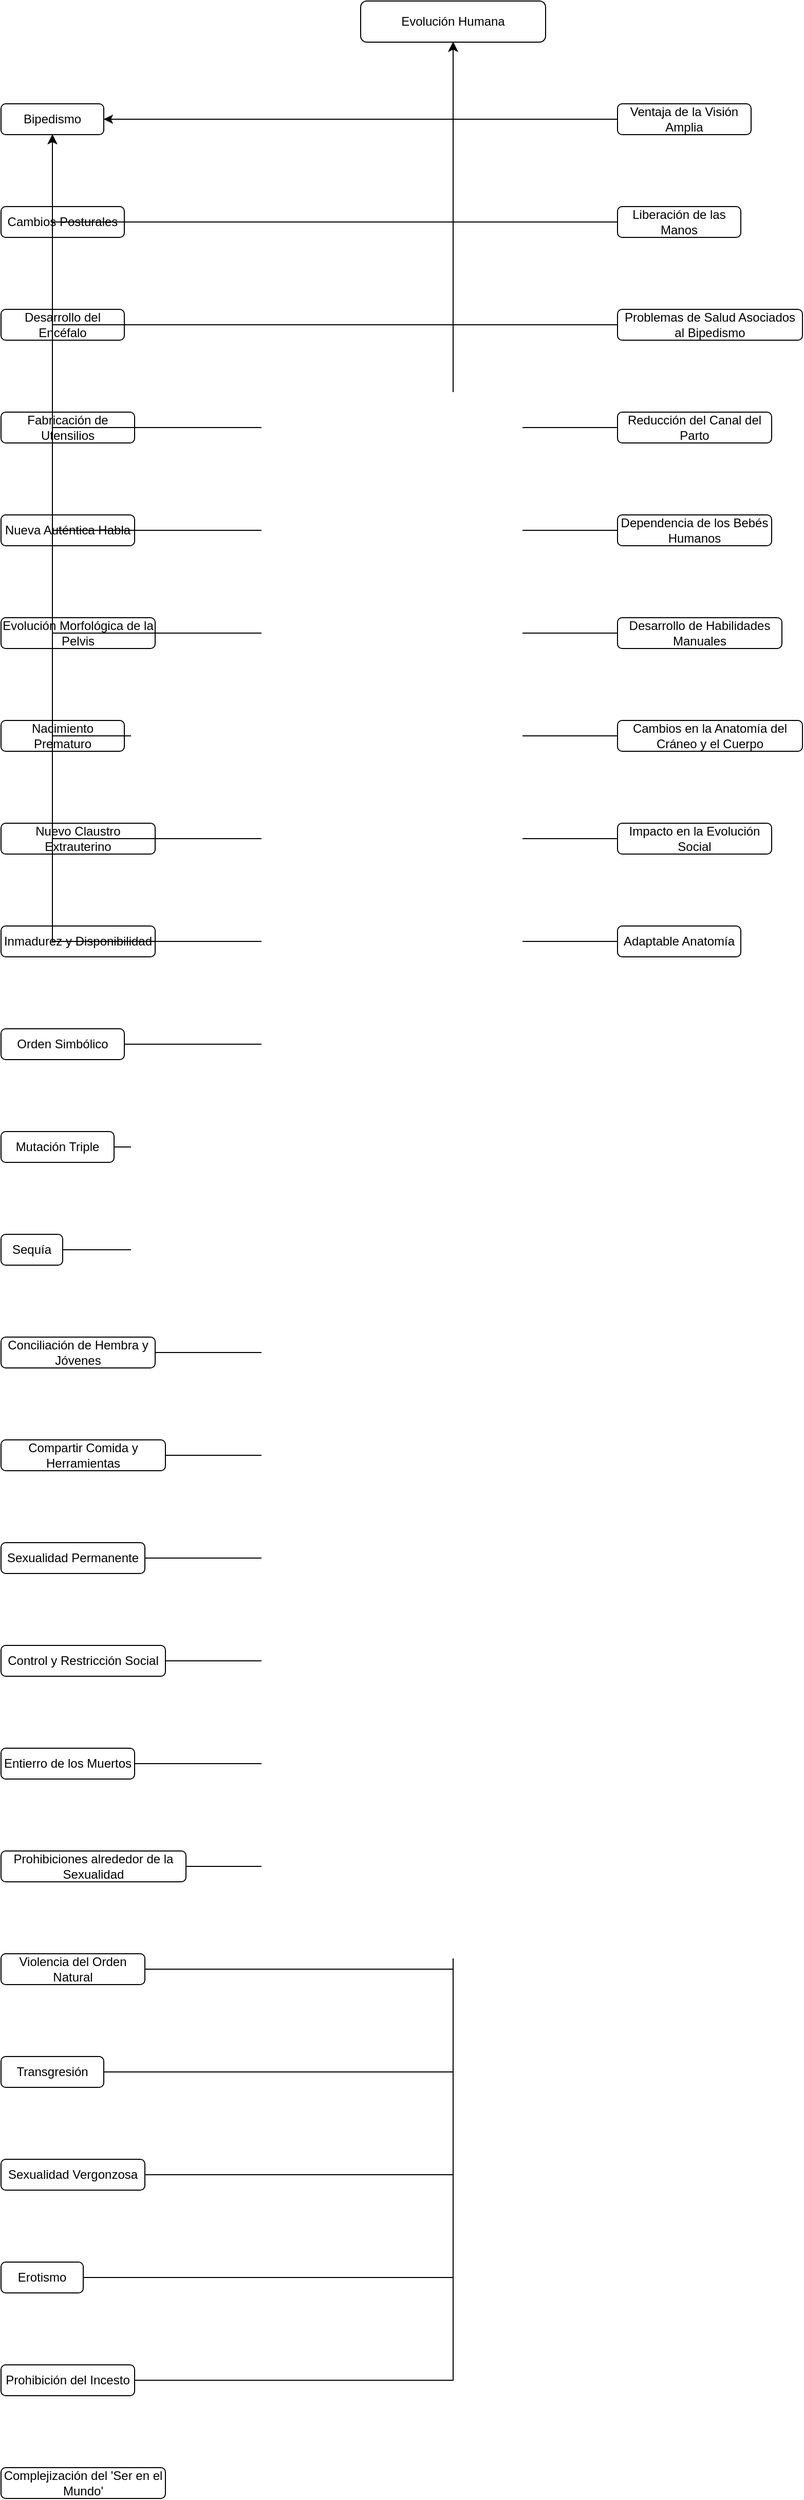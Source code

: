 <mxfile version="13.11.11">
  <diagram id="Diagrams" name="Page-1">
    <mxGraphModel dx="1222" dy="804" grid="1" gridSize="10" guides="1" tooltips="1" connect="1" arrows="1" fold="1" page="1" pageScale="1" pageWidth="827" pageHeight="1169" math="0" shadow="0">
      <root>
        <mxCell id="0"/>
        <mxCell id="1" parent="0"/>
        <mxCell id="2" value="Evolución Humana" style="rounded=1;whiteSpace=wrap;html=1;" vertex="1" parent="1">
          <mxGeometry x="450" y="50" width="180" height="40" as="geometry"/>
        </mxCell>
        <mxCell id="3" value="Bipedismo" style="rounded=1;whiteSpace=wrap;html=1;" vertex="1" parent="1">
          <mxGeometry x="100" y="150" width="100" height="30" as="geometry"/>
        </mxCell>
        <mxCell id="4" value="Cambios Posturales" style="rounded=1;whiteSpace=wrap;html=1;" vertex="1" parent="1">
          <mxGeometry x="100" y="250" width="120" height="30" as="geometry"/>
        </mxCell>
        <mxCell id="5" value="Desarrollo del Encéfalo" style="rounded=1;whiteSpace=wrap;html=1;" vertex="1" parent="1">
          <mxGeometry x="100" y="350" width="120" height="30" as="geometry"/>
        </mxCell>
        <mxCell id="6" value="Fabricación de Utensilios" style="rounded=1;whiteSpace=wrap;html=1;" vertex="1" parent="1">
          <mxGeometry x="100" y="450" width="130" height="30" as="geometry"/>
        </mxCell>
        <mxCell id="7" value="Nueva Auténtica Habla" style="rounded=1;whiteSpace=wrap;html=1;" vertex="1" parent="1">
          <mxGeometry x="100" y="550" width="130" height="30" as="geometry"/>
        </mxCell>
        <mxCell id="8" value="Evolución Morfológica de la Pelvis" style="rounded=1;whiteSpace=wrap;html=1;" vertex="1" parent="1">
          <mxGeometry x="100" y="650" width="150" height="30" as="geometry"/>
        </mxCell>
        <mxCell id="9" value="Nacimiento Prematuro" style="rounded=1;whiteSpace=wrap;html=1;" vertex="1" parent="1">
          <mxGeometry x="100" y="750" width="120" height="30" as="geometry"/>
        </mxCell>
        <mxCell id="10" value="Nuevo Claustro Extrauterino" style="rounded=1;whiteSpace=wrap;html=1;" vertex="1" parent="1">
          <mxGeometry x="100" y="850" width="150" height="30" as="geometry"/>
        </mxCell>
        <mxCell id="11" value="Inmadurez y Disponibilidad" style="rounded=1;whiteSpace=wrap;html=1;" vertex="1" parent="1">
          <mxGeometry x="100" y="950" width="150" height="30" as="geometry"/>
        </mxCell>
        <mxCell id="12" value="Orden Simbólico" style="rounded=1;whiteSpace=wrap;html=1;" vertex="1" parent="1">
          <mxGeometry x="100" y="1050" width="120" height="30" as="geometry"/>
        </mxCell>
        <mxCell id="13" value="Mutación Triple" style="rounded=1;whiteSpace=wrap;html=1;" vertex="1" parent="1">
          <mxGeometry x="100" y="1150" width="110" height="30" as="geometry"/>
        </mxCell>
        <mxCell id="14" value="Sequía" style="rounded=1;whiteSpace=wrap;html=1;" vertex="1" parent="1">
          <mxGeometry x="100" y="1250" width="60" height="30" as="geometry"/>
        </mxCell>
        <mxCell id="15" value="Conciliación de Hembra y Jóvenes" style="rounded=1;whiteSpace=wrap;html=1;" vertex="1" parent="1">
          <mxGeometry x="100" y="1350" width="150" height="30" as="geometry"/>
        </mxCell>
        <mxCell id="16" value="Compartir Comida y Herramientas" style="rounded=1;whiteSpace=wrap;html=1;" vertex="1" parent="1">
          <mxGeometry x="100" y="1450" width="160" height="30" as="geometry"/>
        </mxCell>
        <mxCell id="17" value="Sexualidad Permanente" style="rounded=1;whiteSpace=wrap;html=1;" vertex="1" parent="1">
          <mxGeometry x="100" y="1550" width="140" height="30" as="geometry"/>
        </mxCell>
        <mxCell id="18" value="Control y Restricción Social" style="rounded=1;whiteSpace=wrap;html=1;" vertex="1" parent="1">
          <mxGeometry x="100" y="1650" width="160" height="30" as="geometry"/>
        </mxCell>
        <mxCell id="19" value="Entierro de los Muertos" style="rounded=1;whiteSpace=wrap;html=1;" vertex="1" parent="1">
          <mxGeometry x="100" y="1750" width="130" height="30" as="geometry"/>
        </mxCell>
        <mxCell id="20" value="Prohibiciones alrededor de la Sexualidad" style="rounded=1;whiteSpace=wrap;html=1;" vertex="1" parent="1">
          <mxGeometry x="100" y="1850" width="180" height="30" as="geometry"/>
        </mxCell>
        <mxCell id="21" value="Violencia del Orden Natural" style="rounded=1;whiteSpace=wrap;html=1;" vertex="1" parent="1">
          <mxGeometry x="100" y="1950" width="140" height="30" as="geometry"/>
        </mxCell>
        <mxCell id="22" value="Transgresión" style="rounded=1;whiteSpace=wrap;html=1;" vertex="1" parent="1">
          <mxGeometry x="100" y="2050" width="100" height="30" as="geometry"/>
        </mxCell>
        <mxCell id="23" value="Sexualidad Vergonzosa" style="rounded=1;whiteSpace=wrap;html=1;" vertex="1" parent="1">
          <mxGeometry x="100" y="2150" width="140" height="30" as="geometry"/>
        </mxCell>
        <mxCell id="24" value="Erotismo" style="rounded=1;whiteSpace=wrap;html=1;" vertex="1" parent="1">
          <mxGeometry x="100" y="2250" width="80" height="30" as="geometry"/>
        </mxCell>
        <mxCell id="25" value="Prohibición del Incesto" style="rounded=1;whiteSpace=wrap;html=1;" vertex="1" parent="1">
          <mxGeometry x="100" y="2350" width="130" height="30" as="geometry"/>
        </mxCell>
        <mxCell id="26" value="Complejización del 'Ser en el Mundo'" style="rounded=1;whiteSpace=wrap;html=1;" vertex="1" parent="1">
          <mxGeometry x="100" y="2450" width="160" height="30" as="geometry"/>
        </mxCell>
        <mxCell id="27" value="Ventaja de la Visión Amplia" style="rounded=1;whiteSpace=wrap;html=1;" vertex="1" parent="1">
          <mxGeometry x="700" y="150" width="130" height="30" as="geometry"/>
        </mxCell>
        <mxCell id="28" value="Liberación de las Manos" style="rounded=1;whiteSpace=wrap;html=1;" vertex="1" parent="1">
          <mxGeometry x="700" y="250" width="120" height="30" as="geometry"/>
        </mxCell>
        <mxCell id="29" value="Problemas de Salud Asociados al Bipedismo" style="rounded=1;whiteSpace=wrap;html=1;" vertex="1" parent="1">
          <mxGeometry x="700" y="350" width="180" height="30" as="geometry"/>
        </mxCell>
        <mxCell id="30" value="Reducción del Canal del Parto" style="rounded=1;whiteSpace=wrap;html=1;" vertex="1" parent="1">
          <mxGeometry x="700" y="450" width="150" height="30" as="geometry"/>
        </mxCell>
        <mxCell id="31" value="Dependencia de los Bebés Humanos" style="rounded=1;whiteSpace=wrap;html=1;" vertex="1" parent="1">
          <mxGeometry x="700" y="550" width="150" height="30" as="geometry"/>
        </mxCell>
        <mxCell id="32" value="Desarrollo de Habilidades Manuales" style="rounded=1;whiteSpace=wrap;html=1;" vertex="1" parent="1">
          <mxGeometry x="700" y="650" width="160" height="30" as="geometry"/>
        </mxCell>
        <mxCell id="33" value="Cambios en la Anatomía del Cráneo y el Cuerpo" style="rounded=1;whiteSpace=wrap;html=1;" vertex="1" parent="1">
          <mxGeometry x="700" y="750" width="180" height="30" as="geometry"/>
        </mxCell>
        <mxCell id="34" value="Impacto en la Evolución Social" style="rounded=1;whiteSpace=wrap;html=1;" vertex="1" parent="1">
          <mxGeometry x="700" y="850" width="150" height="30" as="geometry"/>
        </mxCell>
        <mxCell id="35" value="Adaptable Anatomía" style="rounded=1;whiteSpace=wrap;html=1;" vertex="1" parent="1">
          <mxGeometry x="700" y="950" width="120" height="30" as="geometry"/>
        </mxCell>
        <mxCell edge="1" source="3" target="2" style="edgeStyle=orthogonalEdgeStyle;rounded=0;orthogonalLoop=1;jettySize=auto;html=1;" parent="1" routing="0">
          <mxGeometry relative="1" as="geometry"/>
        </mxCell>
        <mxCell edge="1" source="4" target="2" style="edgeStyle=orthogonalEdgeStyle;rounded=0;orthogonalLoop=1;jettySize=auto;html=1;" parent="1" routing="0">
          <mxGeometry relative="1" as="geometry"/>
        </mxCell>
        <mxCell edge="1" source="5" target="2" style="edgeStyle=orthogonalEdgeStyle;rounded=0;orthogonalLoop=1;jettySize=auto;html=1;" parent="1" routing="0">
          <mxGeometry relative="1" as="geometry"/>
        </mxCell>
        <mxCell edge="1" source="6" target="2" style="edgeStyle=orthogonalEdgeStyle;rounded=0;orthogonalLoop=1;jettySize=auto;html=1;" parent="1" routing="0">
          <mxGeometry relative="1" as="geometry"/>
        </mxCell>
        <mxCell edge="1" source="7" target="2" style="edgeStyle=orthogonalEdgeStyle;rounded=0;orthogonalLoop=1;jettySize=auto;html=1;" parent="1" routing="0">
          <mxGeometry relative="1" as="geometry"/>
        </mxCell>
        <mxCell edge="1" source="8" target="2" style="edgeStyle=orthogonalEdgeStyle;rounded=0;orthogonalLoop=1;jettySize=auto;html=1;" parent="1" routing="0">
          <mxGeometry relative="1" as="geometry"/>
        </mxCell>
        <mxCell edge="1" source="9" target="2" style="edgeStyle=orthogonalEdgeStyle;rounded=0;orthogonalLoop=1;jettySize=auto;html=1;" parent="1" routing="0">
          <mxGeometry relative="1" as="geometry"/>
        </mxCell>
        <mxCell edge="1" source="10" target="2" style="edgeStyle=orthogonalEdgeStyle;rounded=0;orthogonalLoop=1;jettySize=auto;html=1;" parent="1" routing="0">
          <mxGeometry relative="1" as="geometry"/>
        </mxCell>
        <mxCell edge="1" source="11" target="2" style="edgeStyle=orthogonalEdgeStyle;rounded=0;orthogonalLoop=1;jettySize=auto;html=1;" parent="1" routing="0">
          <mxGeometry relative="1" as="geometry"/>
        </mxCell>
        <mxCell edge="1" source="12" target="2" style="edgeStyle=orthogonalEdgeStyle;rounded=0;orthogonalLoop=1;jettySize=auto;html=1;" parent="1" routing="0">
          <mxGeometry relative="1" as="geometry"/>
        </mxCell>
        <mxCell edge="1" source="13" target="2" style="edgeStyle=orthogonalEdgeStyle;rounded=0;orthogonalLoop=1;jettySize=auto;html=1;" parent="1" routing="0">
          <mxGeometry relative="1" as="geometry"/>
        </mxCell>
        <mxCell edge="1" source="14" target="2" style="edgeStyle=orthogonalEdgeStyle;rounded=0;orthogonalLoop=1;jettySize=auto;html=1;" parent="1" routing="0">
          <mxGeometry relative="1" as="geometry"/>
        </mxCell>
        <mxCell edge="1" source="15" target="2" style="edgeStyle=orthogonalEdgeStyle;rounded=0;orthogonalLoop=1;jettySize=auto;html=1;" parent="1" routing="0">
          <mxGeometry relative="1" as="geometry"/>
        </mxCell>
        <mxCell edge="1" source="16" target="2" style="edgeStyle=orthogonalEdgeStyle;rounded=0;orthogonalLoop=1;jettySize=auto;html=1;" parent="1" routing="0">
          <mxGeometry relative="1" as="geometry"/>
        </mxCell>
        <mxCell edge="1" source="17" target="2" style="edgeStyle=orthogonalEdgeStyle;rounded=0;orthogonalLoop=1;jettySize=auto;html=1;" parent="1" routing="0">
          <mxGeometry relative="1" as="geometry"/>
        </mxCell>
        <mxCell edge="1" source="18" target="2" style="edgeStyle=orthogonalEdgeStyle;rounded=0;orthogonalLoop=1;jettySize=auto;html=1;" parent="1" routing="0">
          <mxGeometry relative="1" as="geometry"/>
        </mxCell>
        <mxCell edge="1" source="19" target="2" style="edgeStyle=orthogonalEdgeStyle;rounded=0;orthogonalLoop=1;jettySize=auto;html=1;" parent="1" routing="0">
          <mxGeometry relative="1" as="geometry"/>
        </mxCell>
        <mxCell edge="1" source="20" target="2" style="edgeStyle=orthogonalEdgeStyle;rounded=0;orthogonalLoop=1;jettySize=auto;html=1;" parent="1" routing="0">
          <mxGeometry relative="1" as="geometry"/>
        </mxCell>
        <mxCell edge="1" source="21" target="2" style="edgeStyle=orthogonalEdgeStyle;rounded=0;orthogonalLoop=1;jettySize=auto;html=1;" parent="1" routing="0">
          <mxGeometry relative="1" as="geometry"/>
        </mxCell>
        <mxCell edge="1" source="22" target="2" style="edgeStyle=orthogonalEdgeStyle;rounded=0;orthogonalLoop=1;jettySize=auto;html=1;" parent="1" routing="0">
          <mxGeometry relative="1" as="geometry"/>
        </mxCell>
        <mxCell edge="1" source="23" target="2" style="edgeStyle=orthogonalEdgeStyle;rounded=0;orthogonalLoop=1;jettySize=auto;html=1;" parent="1" routing="0">
          <mxGeometry relative="1" as="geometry"/>
        </mxCell>
        <mxCell edge="1" source="24" target="2" style="edgeStyle=orthogonalEdgeStyle;rounded=0;orthogonalLoop=1;jettySize=auto;html=1;" parent="1" routing="0">
          <mxGeometry relative="1" as="geometry"/>
        </mxCell>
        <mxCell edge="1" source="25" target="2" style="edgeStyle=orthogonalEdgeStyle;rounded=0;orthogonalLoop=1;jettySize=auto;html=1;" parent="1" routing="0">
          <mxGeometry relative="1" as="geometry"/>
        </mxCell>
        <mxCell edge="1" source="27" target="3" style="edgeStyle=orthogonalEdgeStyle;rounded=0;orthogonalLoop=1;jettySize=auto;html=1;" parent="1" routing="0">
          <mxGeometry relative="1" as="geometry"/>
        </mxCell>
        <mxCell edge="1" source="28" target="3" style="edgeStyle=orthogonalEdgeStyle;rounded=0;orthogonalLoop=1;jettySize=auto;html=1;" parent="1" routing="0">
          <mxGeometry relative="1" as="geometry"/>
        </mxCell>
        <mxCell edge="1" source="29" target="3" style="edgeStyle=orthogonalEdgeStyle;rounded=0;orthogonalLoop=1;jettySize=auto;html=1;" parent="1" routing="0">
          <mxGeometry relative="1" as="geometry"/>
        </mxCell>
        <mxCell edge="1" source="30" target="3" style="edgeStyle=orthogonalEdgeStyle;rounded=0;orthogonalLoop=1;jettySize=auto;html=1;" parent="1" routing="0">
          <mxGeometry relative="1" as="geometry"/>
        </mxCell>
        <mxCell edge="1" source="31" target="3" style="edgeStyle=orthogonalEdgeStyle;rounded=0;orthogonalLoop=1;jettySize=auto;html=1;" parent="1" routing="0">
          <mxGeometry relative="1" as="geometry"/>
        </mxCell>
        <mxCell edge="1" source="32" target="3" style="edgeStyle=orthogonalEdgeStyle;rounded=0;orthogonalLoop=1;jettySize=auto;html=1;" parent="1" routing="0">
          <mxGeometry relative="1" as="geometry"/>
        </mxCell>
        <mxCell edge="1" source="33" target="3" style="edgeStyle=orthogonalEdgeStyle;rounded=0;orthogonalLoop=1;jettySize=auto;html=1;" parent="1" routing="0">
          <mxGeometry relative="1" as="geometry"/>
        </mxCell>
        <mxCell edge="1" source="34" target="3" style="edgeStyle=orthogonalEdgeStyle;rounded=0;orthogonalLoop=1;jettySize=auto;html=1;" parent="1" routing="0">
          <mxGeometry relative="1" as="geometry"/>
        </mxCell>
        <mxCell edge="1" source="35" target="3" style="edgeStyle=orthogonalEdgeStyle;rounded=0;orthogonalLoop=1;jettySize=auto;html=1;" parent="1" routing="0">
          <mxGeometry relative="1" as="geometry"/>
        </mxCell>
      </root>
    </mxGraphModel>
  </diagram>
</mxfile>